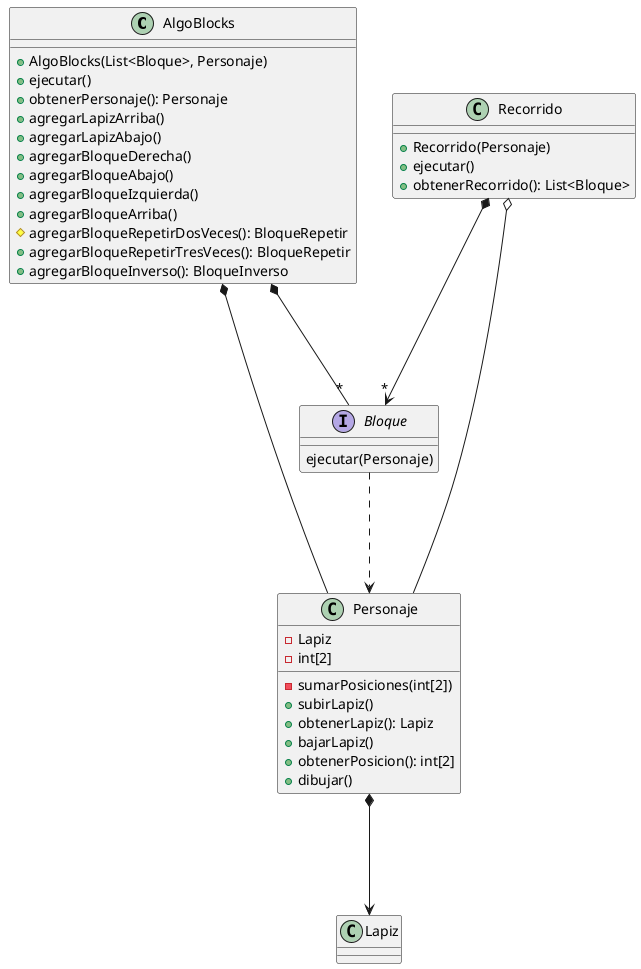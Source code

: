 @startuml

class AlgoBlocks{
    + AlgoBlocks(List<Bloque>, Personaje)
    + ejecutar()
    + obtenerPersonaje(): Personaje
    + agregarLapizArriba()
    + agregarLapizAbajo()
    + agregarBloqueDerecha()
    + agregarBloqueAbajo()
    + agregarBloqueIzquierda()
    + agregarBloqueArriba()
    # agregarBloqueRepetirDosVeces(): BloqueRepetir
    + agregarBloqueRepetirTresVeces(): BloqueRepetir
    + agregarBloqueInverso(): BloqueInverso
}
AlgoBlocks *--- Personaje
AlgoBlocks *--- "*" Bloque

interface Bloque{
    ejecutar(Personaje)
}
Bloque ...> Personaje

class Personaje{
    - Lapiz
    - int[2]
    - sumarPosiciones(int[2])
    + subirLapiz()
    + obtenerLapiz(): Lapiz
    + bajarLapiz()
    + obtenerPosicion(): int[2]
    + dibujar()
}
Personaje *---> Lapiz

class Recorrido{
     + Recorrido(Personaje)
     + ejecutar()
     + obtenerRecorrido(): List<Bloque>

}
Recorrido *---> "*" Bloque
Recorrido o--- Personaje
@enduml